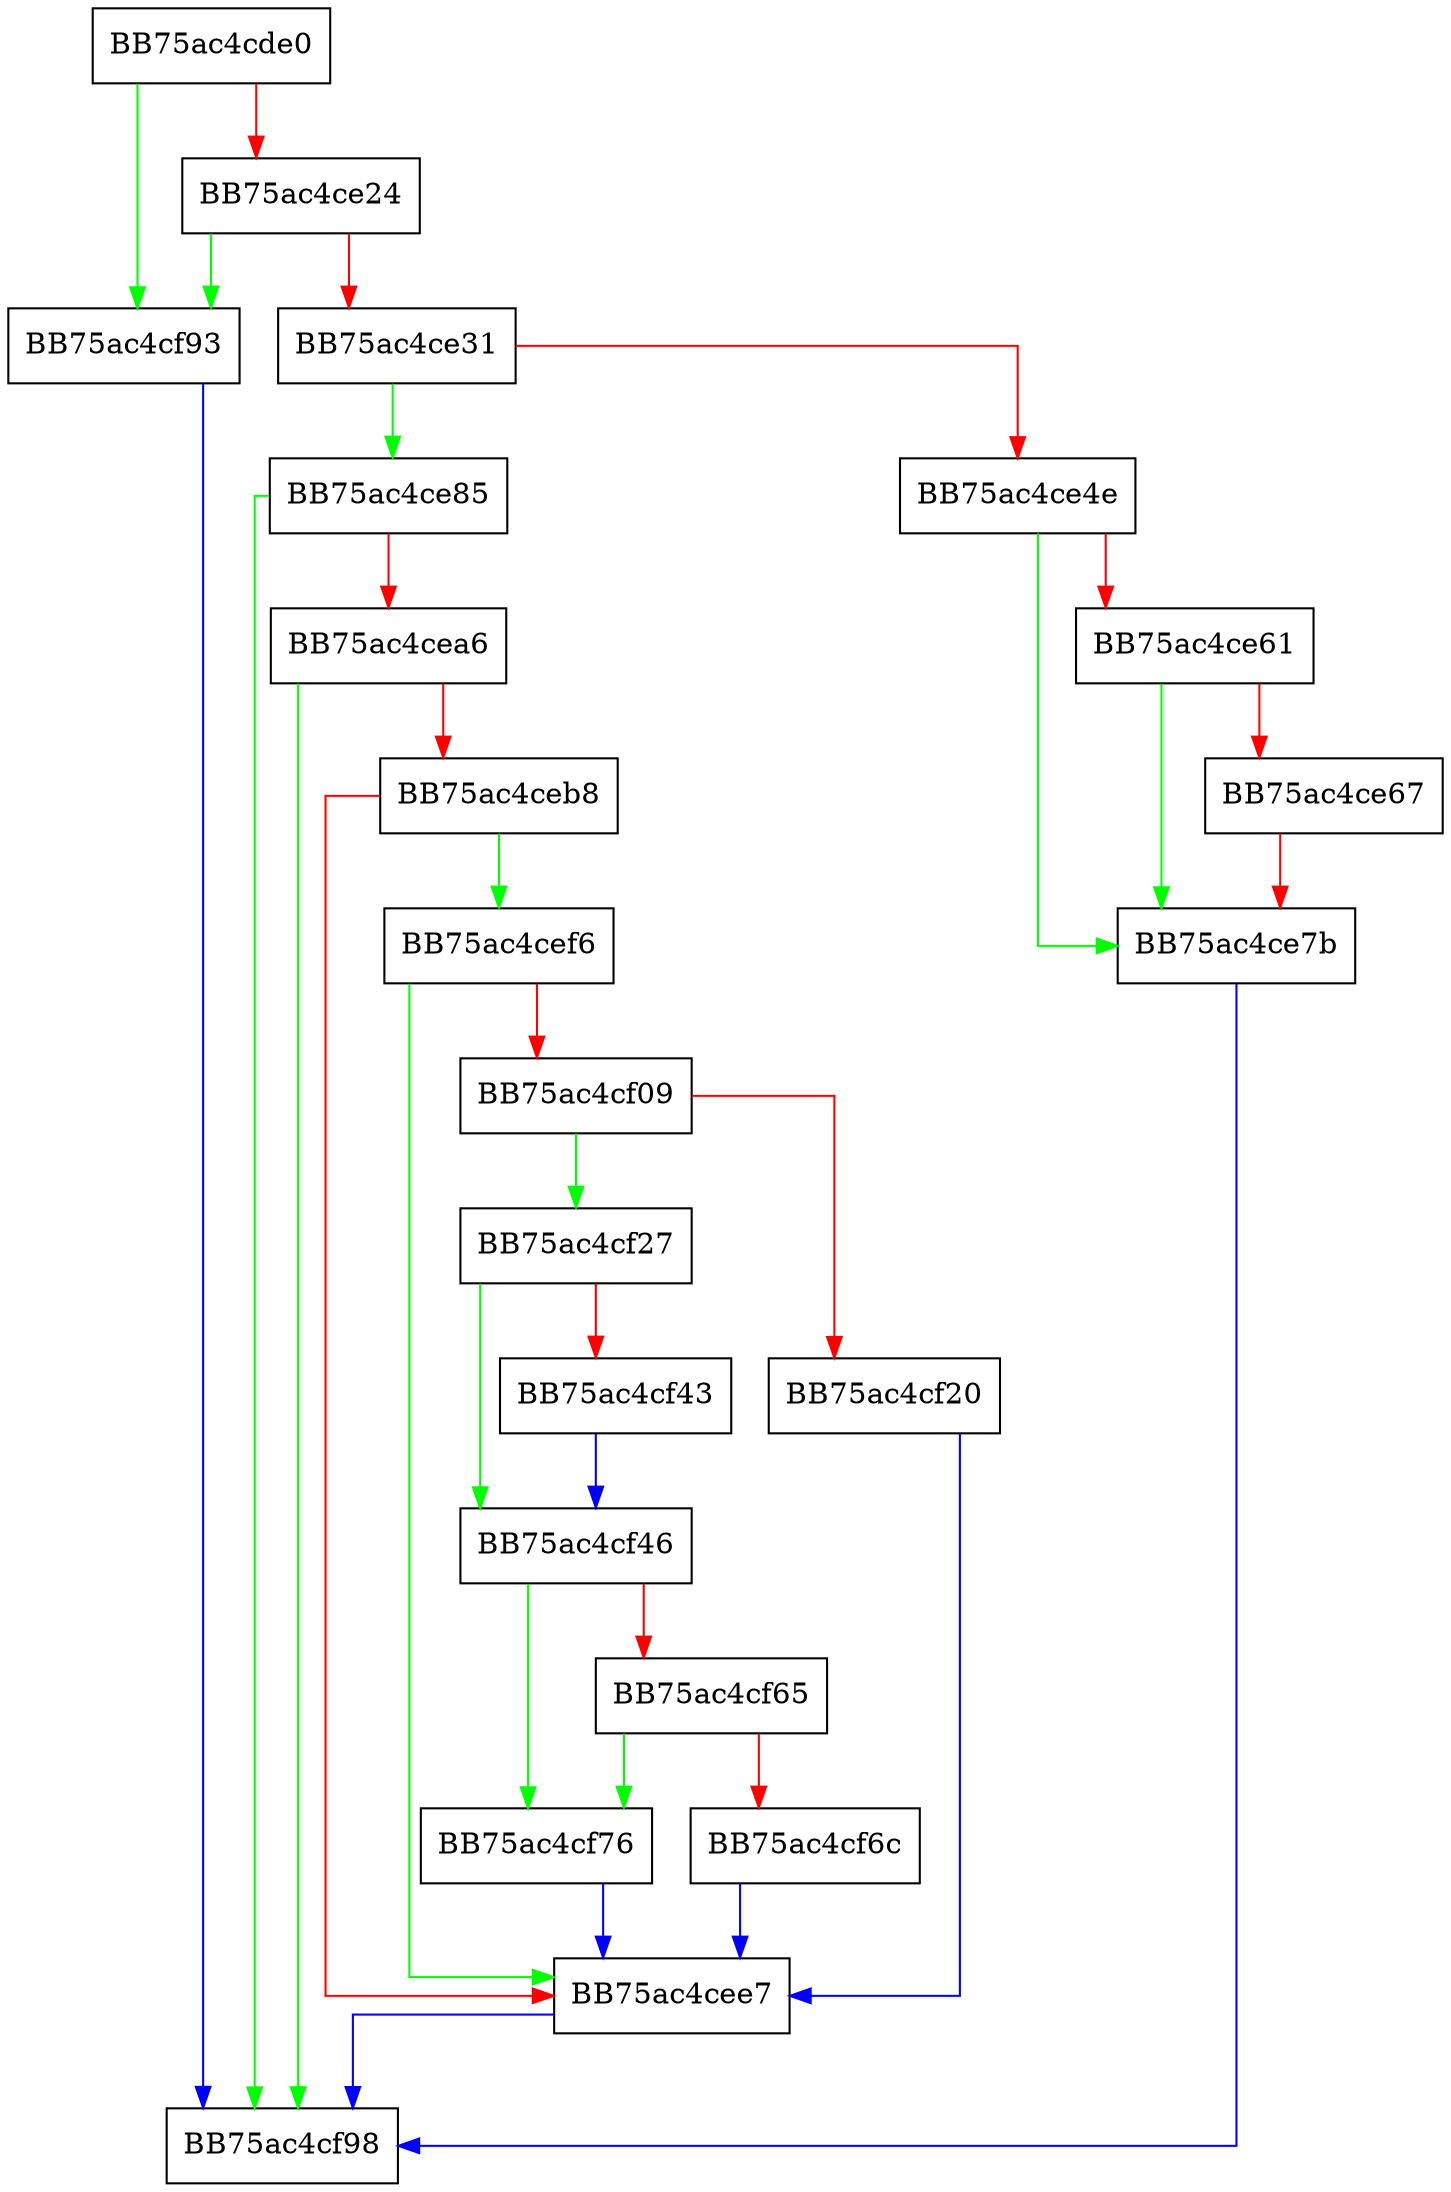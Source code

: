digraph FindFirst {
  node [shape="box"];
  graph [splines=ortho];
  BB75ac4cde0 -> BB75ac4cf93 [color="green"];
  BB75ac4cde0 -> BB75ac4ce24 [color="red"];
  BB75ac4ce24 -> BB75ac4cf93 [color="green"];
  BB75ac4ce24 -> BB75ac4ce31 [color="red"];
  BB75ac4ce31 -> BB75ac4ce85 [color="green"];
  BB75ac4ce31 -> BB75ac4ce4e [color="red"];
  BB75ac4ce4e -> BB75ac4ce7b [color="green"];
  BB75ac4ce4e -> BB75ac4ce61 [color="red"];
  BB75ac4ce61 -> BB75ac4ce7b [color="green"];
  BB75ac4ce61 -> BB75ac4ce67 [color="red"];
  BB75ac4ce67 -> BB75ac4ce7b [color="red"];
  BB75ac4ce7b -> BB75ac4cf98 [color="blue"];
  BB75ac4ce85 -> BB75ac4cf98 [color="green"];
  BB75ac4ce85 -> BB75ac4cea6 [color="red"];
  BB75ac4cea6 -> BB75ac4cf98 [color="green"];
  BB75ac4cea6 -> BB75ac4ceb8 [color="red"];
  BB75ac4ceb8 -> BB75ac4cef6 [color="green"];
  BB75ac4ceb8 -> BB75ac4cee7 [color="red"];
  BB75ac4cee7 -> BB75ac4cf98 [color="blue"];
  BB75ac4cef6 -> BB75ac4cee7 [color="green"];
  BB75ac4cef6 -> BB75ac4cf09 [color="red"];
  BB75ac4cf09 -> BB75ac4cf27 [color="green"];
  BB75ac4cf09 -> BB75ac4cf20 [color="red"];
  BB75ac4cf20 -> BB75ac4cee7 [color="blue"];
  BB75ac4cf27 -> BB75ac4cf46 [color="green"];
  BB75ac4cf27 -> BB75ac4cf43 [color="red"];
  BB75ac4cf43 -> BB75ac4cf46 [color="blue"];
  BB75ac4cf46 -> BB75ac4cf76 [color="green"];
  BB75ac4cf46 -> BB75ac4cf65 [color="red"];
  BB75ac4cf65 -> BB75ac4cf76 [color="green"];
  BB75ac4cf65 -> BB75ac4cf6c [color="red"];
  BB75ac4cf6c -> BB75ac4cee7 [color="blue"];
  BB75ac4cf76 -> BB75ac4cee7 [color="blue"];
  BB75ac4cf93 -> BB75ac4cf98 [color="blue"];
}